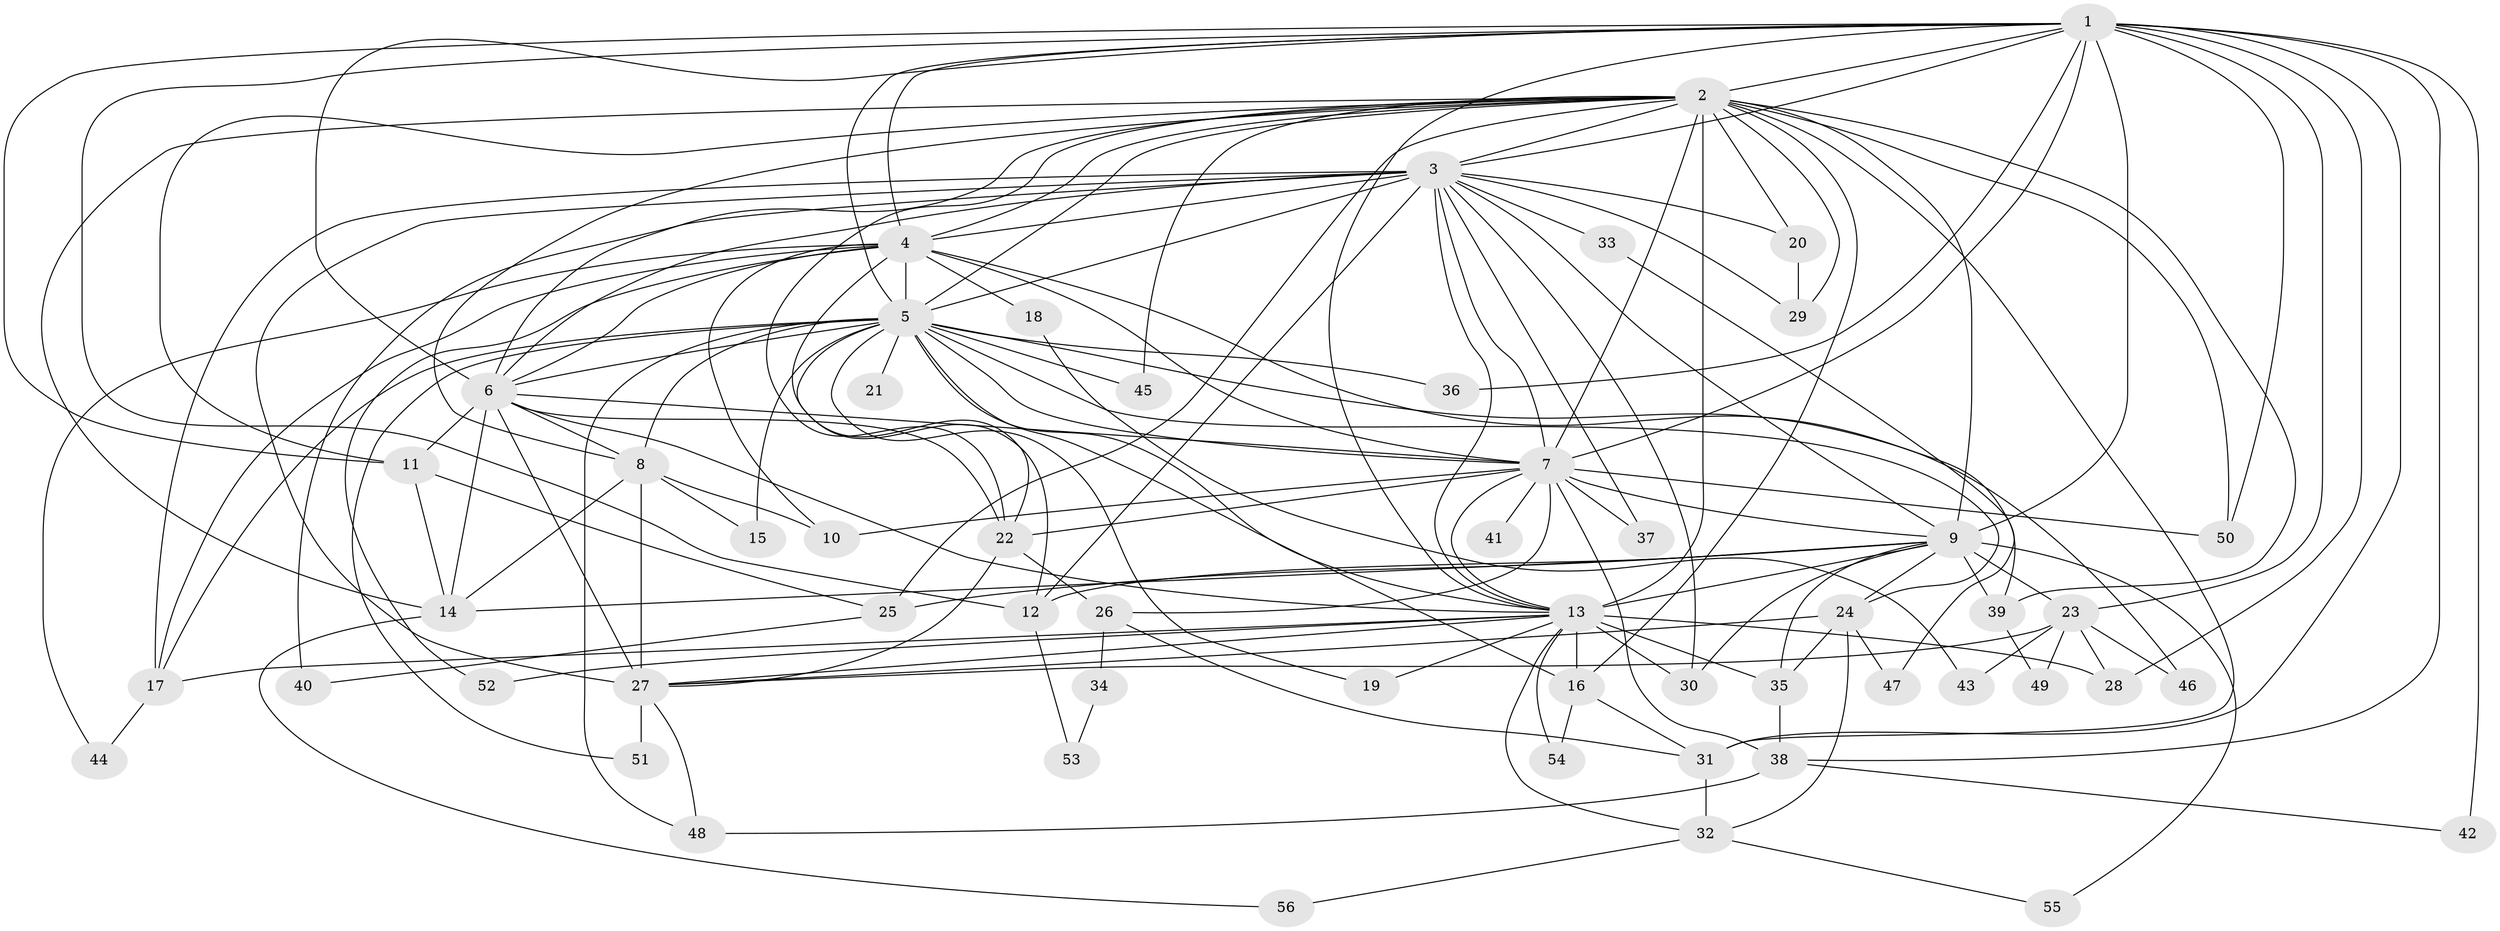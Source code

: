 // original degree distribution, {23: 0.007142857142857143, 47: 0.007142857142857143, 22: 0.014285714285714285, 17: 0.007142857142857143, 18: 0.007142857142857143, 21: 0.014285714285714285, 26: 0.007142857142857143, 28: 0.007142857142857143, 6: 0.02857142857142857, 5: 0.04285714285714286, 3: 0.18571428571428572, 4: 0.12142857142857143, 2: 0.5357142857142857, 8: 0.007142857142857143, 7: 0.007142857142857143}
// Generated by graph-tools (version 1.1) at 2025/49/03/04/25 22:49:45]
// undirected, 56 vertices, 151 edges
graph export_dot {
  node [color=gray90,style=filled];
  1;
  2;
  3;
  4;
  5;
  6;
  7;
  8;
  9;
  10;
  11;
  12;
  13;
  14;
  15;
  16;
  17;
  18;
  19;
  20;
  21;
  22;
  23;
  24;
  25;
  26;
  27;
  28;
  29;
  30;
  31;
  32;
  33;
  34;
  35;
  36;
  37;
  38;
  39;
  40;
  41;
  42;
  43;
  44;
  45;
  46;
  47;
  48;
  49;
  50;
  51;
  52;
  53;
  54;
  55;
  56;
  1 -- 2 [weight=4.0];
  1 -- 3 [weight=4.0];
  1 -- 4 [weight=3.0];
  1 -- 5 [weight=2.0];
  1 -- 6 [weight=2.0];
  1 -- 7 [weight=2.0];
  1 -- 9 [weight=15.0];
  1 -- 11 [weight=2.0];
  1 -- 12 [weight=1.0];
  1 -- 13 [weight=3.0];
  1 -- 23 [weight=1.0];
  1 -- 28 [weight=1.0];
  1 -- 31 [weight=2.0];
  1 -- 36 [weight=1.0];
  1 -- 38 [weight=1.0];
  1 -- 42 [weight=1.0];
  1 -- 50 [weight=2.0];
  2 -- 3 [weight=5.0];
  2 -- 4 [weight=2.0];
  2 -- 5 [weight=3.0];
  2 -- 6 [weight=2.0];
  2 -- 7 [weight=3.0];
  2 -- 8 [weight=1.0];
  2 -- 9 [weight=5.0];
  2 -- 11 [weight=2.0];
  2 -- 13 [weight=18.0];
  2 -- 14 [weight=1.0];
  2 -- 16 [weight=1.0];
  2 -- 20 [weight=1.0];
  2 -- 22 [weight=1.0];
  2 -- 25 [weight=2.0];
  2 -- 29 [weight=2.0];
  2 -- 31 [weight=5.0];
  2 -- 39 [weight=2.0];
  2 -- 45 [weight=2.0];
  2 -- 50 [weight=1.0];
  3 -- 4 [weight=2.0];
  3 -- 5 [weight=2.0];
  3 -- 6 [weight=3.0];
  3 -- 7 [weight=2.0];
  3 -- 9 [weight=1.0];
  3 -- 12 [weight=1.0];
  3 -- 13 [weight=3.0];
  3 -- 17 [weight=1.0];
  3 -- 20 [weight=2.0];
  3 -- 27 [weight=1.0];
  3 -- 29 [weight=1.0];
  3 -- 30 [weight=1.0];
  3 -- 33 [weight=1.0];
  3 -- 37 [weight=1.0];
  3 -- 40 [weight=3.0];
  4 -- 5 [weight=1.0];
  4 -- 6 [weight=1.0];
  4 -- 7 [weight=1.0];
  4 -- 10 [weight=1.0];
  4 -- 12 [weight=1.0];
  4 -- 17 [weight=1.0];
  4 -- 18 [weight=1.0];
  4 -- 39 [weight=1.0];
  4 -- 44 [weight=1.0];
  4 -- 52 [weight=1.0];
  5 -- 6 [weight=2.0];
  5 -- 7 [weight=1.0];
  5 -- 8 [weight=1.0];
  5 -- 13 [weight=1.0];
  5 -- 15 [weight=1.0];
  5 -- 16 [weight=1.0];
  5 -- 17 [weight=1.0];
  5 -- 19 [weight=1.0];
  5 -- 21 [weight=1.0];
  5 -- 22 [weight=1.0];
  5 -- 24 [weight=1.0];
  5 -- 36 [weight=1.0];
  5 -- 45 [weight=1.0];
  5 -- 46 [weight=1.0];
  5 -- 48 [weight=1.0];
  5 -- 51 [weight=1.0];
  6 -- 7 [weight=1.0];
  6 -- 8 [weight=1.0];
  6 -- 11 [weight=2.0];
  6 -- 13 [weight=1.0];
  6 -- 14 [weight=1.0];
  6 -- 22 [weight=2.0];
  6 -- 27 [weight=5.0];
  7 -- 9 [weight=1.0];
  7 -- 10 [weight=1.0];
  7 -- 13 [weight=2.0];
  7 -- 22 [weight=1.0];
  7 -- 26 [weight=1.0];
  7 -- 37 [weight=1.0];
  7 -- 38 [weight=1.0];
  7 -- 41 [weight=1.0];
  7 -- 50 [weight=1.0];
  8 -- 10 [weight=1.0];
  8 -- 14 [weight=1.0];
  8 -- 15 [weight=1.0];
  8 -- 27 [weight=1.0];
  9 -- 12 [weight=1.0];
  9 -- 13 [weight=3.0];
  9 -- 14 [weight=1.0];
  9 -- 23 [weight=2.0];
  9 -- 24 [weight=1.0];
  9 -- 25 [weight=1.0];
  9 -- 30 [weight=1.0];
  9 -- 35 [weight=1.0];
  9 -- 39 [weight=1.0];
  9 -- 55 [weight=1.0];
  11 -- 14 [weight=1.0];
  11 -- 25 [weight=1.0];
  12 -- 53 [weight=1.0];
  13 -- 16 [weight=1.0];
  13 -- 17 [weight=1.0];
  13 -- 19 [weight=1.0];
  13 -- 27 [weight=1.0];
  13 -- 28 [weight=1.0];
  13 -- 30 [weight=2.0];
  13 -- 32 [weight=1.0];
  13 -- 35 [weight=1.0];
  13 -- 52 [weight=1.0];
  13 -- 54 [weight=1.0];
  14 -- 56 [weight=1.0];
  16 -- 31 [weight=1.0];
  16 -- 54 [weight=1.0];
  17 -- 44 [weight=1.0];
  18 -- 43 [weight=1.0];
  20 -- 29 [weight=3.0];
  22 -- 26 [weight=1.0];
  22 -- 27 [weight=1.0];
  23 -- 27 [weight=1.0];
  23 -- 28 [weight=1.0];
  23 -- 43 [weight=1.0];
  23 -- 46 [weight=1.0];
  23 -- 49 [weight=1.0];
  24 -- 27 [weight=1.0];
  24 -- 32 [weight=1.0];
  24 -- 35 [weight=1.0];
  24 -- 47 [weight=1.0];
  25 -- 40 [weight=1.0];
  26 -- 31 [weight=1.0];
  26 -- 34 [weight=1.0];
  27 -- 48 [weight=1.0];
  27 -- 51 [weight=1.0];
  31 -- 32 [weight=1.0];
  32 -- 55 [weight=1.0];
  32 -- 56 [weight=1.0];
  33 -- 47 [weight=1.0];
  34 -- 53 [weight=1.0];
  35 -- 38 [weight=1.0];
  38 -- 42 [weight=1.0];
  38 -- 48 [weight=1.0];
  39 -- 49 [weight=1.0];
}
